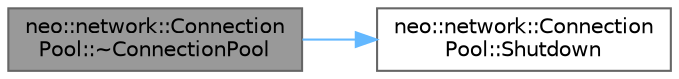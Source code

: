 digraph "neo::network::ConnectionPool::~ConnectionPool"
{
 // LATEX_PDF_SIZE
  bgcolor="transparent";
  edge [fontname=Helvetica,fontsize=10,labelfontname=Helvetica,labelfontsize=10];
  node [fontname=Helvetica,fontsize=10,shape=box,height=0.2,width=0.4];
  rankdir="LR";
  Node1 [id="Node000001",label="neo::network::Connection\lPool::~ConnectionPool",height=0.2,width=0.4,color="gray40", fillcolor="grey60", style="filled", fontcolor="black",tooltip=" "];
  Node1 -> Node2 [id="edge1_Node000001_Node000002",color="steelblue1",style="solid",tooltip=" "];
  Node2 [id="Node000002",label="neo::network::Connection\lPool::Shutdown",height=0.2,width=0.4,color="grey40", fillcolor="white", style="filled",URL="$classneo_1_1network_1_1_connection_pool.html#a39f2300e9ca99de5d6fe7a4b4c55c02a",tooltip="Shutdown the connection pool."];
}
